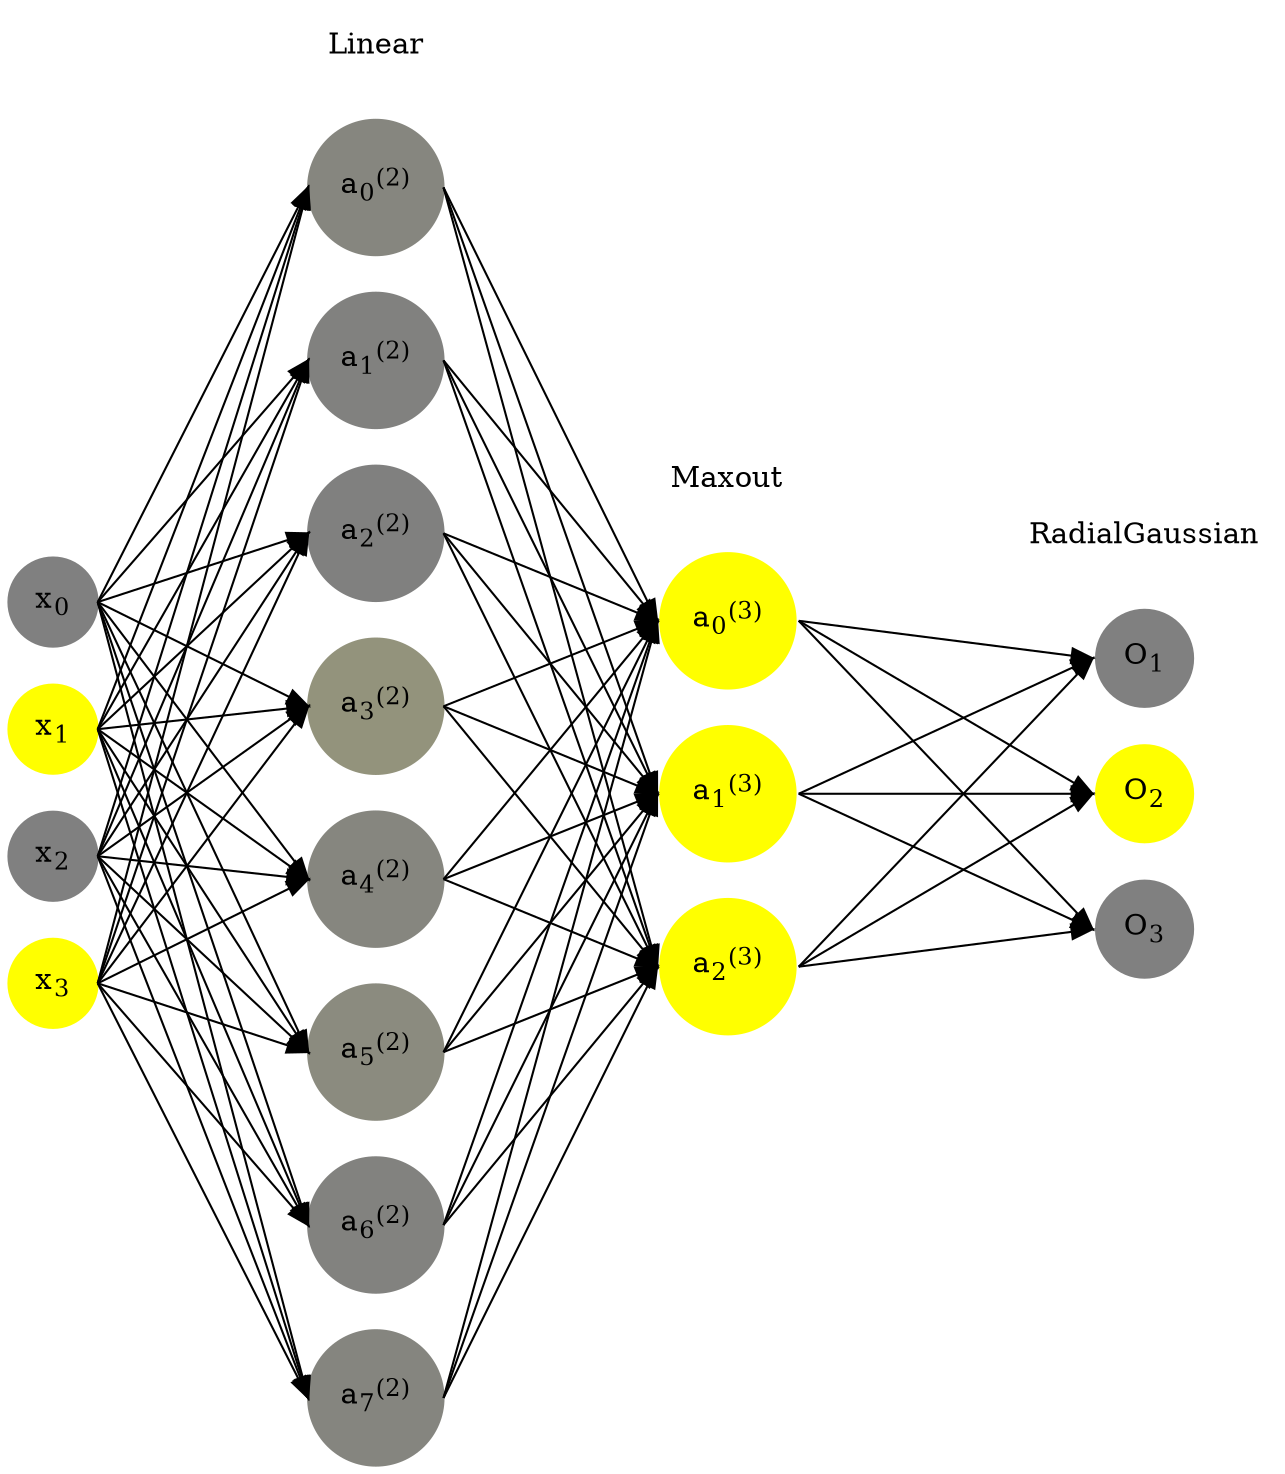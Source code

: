 digraph G {
	rankdir = LR;
	splines=false;
	edge[style=invis];
	ranksep= 1.4;
	{
	node [shape=circle, color="0.1667, 0.0, 0.5", style=filled, fillcolor="0.1667, 0.0, 0.5"];
	x0 [label=<x<sub>0</sub>>];
	}
	{
	node [shape=circle, color="0.1667, 1.0, 1.0", style=filled, fillcolor="0.1667, 1.0, 1.0"];
	x1 [label=<x<sub>1</sub>>];
	}
	{
	node [shape=circle, color="0.1667, 0.0, 0.5", style=filled, fillcolor="0.1667, 0.0, 0.5"];
	x2 [label=<x<sub>2</sub>>];
	}
	{
	node [shape=circle, color="0.1667, 1.0, 1.0", style=filled, fillcolor="0.1667, 1.0, 1.0"];
	x3 [label=<x<sub>3</sub>>];
	}
	{
	node [shape=circle, color="0.1667, 0.052021, 0.526011", style=filled, fillcolor="0.1667, 0.052021, 0.526011"];
	a02 [label=<a<sub>0</sub><sup>(2)</sup>>];
	}
	{
	node [shape=circle, color="0.1667, 0.011029, 0.505514", style=filled, fillcolor="0.1667, 0.011029, 0.505514"];
	a12 [label=<a<sub>1</sub><sup>(2)</sup>>];
	}
	{
	node [shape=circle, color="0.1667, 0.003462, 0.501731", style=filled, fillcolor="0.1667, 0.003462, 0.501731"];
	a22 [label=<a<sub>2</sub><sup>(2)</sup>>];
	}
	{
	node [shape=circle, color="0.1667, 0.155249, 0.577625", style=filled, fillcolor="0.1667, 0.155249, 0.577625"];
	a32 [label=<a<sub>3</sub><sup>(2)</sup>>];
	}
	{
	node [shape=circle, color="0.1667, 0.051118, 0.525559", style=filled, fillcolor="0.1667, 0.051118, 0.525559"];
	a42 [label=<a<sub>4</sub><sup>(2)</sup>>];
	}
	{
	node [shape=circle, color="0.1667, 0.086153, 0.543076", style=filled, fillcolor="0.1667, 0.086153, 0.543076"];
	a52 [label=<a<sub>5</sub><sup>(2)</sup>>];
	}
	{
	node [shape=circle, color="0.1667, 0.020739, 0.510369", style=filled, fillcolor="0.1667, 0.020739, 0.510369"];
	a62 [label=<a<sub>6</sub><sup>(2)</sup>>];
	}
	{
	node [shape=circle, color="0.1667, 0.046402, 0.523201", style=filled, fillcolor="0.1667, 0.046402, 0.523201"];
	a72 [label=<a<sub>7</sub><sup>(2)</sup>>];
	}
	{
	node [shape=circle, color="0.1667, 2.071143, 1.535572", style=filled, fillcolor="0.1667, 2.071143, 1.535572"];
	a03 [label=<a<sub>0</sub><sup>(3)</sup>>];
	}
	{
	node [shape=circle, color="0.1667, 2.071143, 1.535572", style=filled, fillcolor="0.1667, 2.071143, 1.535572"];
	a13 [label=<a<sub>1</sub><sup>(3)</sup>>];
	}
	{
	node [shape=circle, color="0.1667, 4.038511, 2.519255", style=filled, fillcolor="0.1667, 4.038511, 2.519255"];
	a23 [label=<a<sub>2</sub><sup>(3)</sup>>];
	}
	{
	node [shape=circle, color="0.1667, 0.0, 0.5", style=filled, fillcolor="0.1667, 0.0, 0.5"];
	O1 [label=<O<sub>1</sub>>];
	}
	{
	node [shape=circle, color="0.1667, 1.0, 1.0", style=filled, fillcolor="0.1667, 1.0, 1.0"];
	O2 [label=<O<sub>2</sub>>];
	}
	{
	node [shape=circle, color="0.1667, 0.0, 0.5", style=filled, fillcolor="0.1667, 0.0, 0.5"];
	O3 [label=<O<sub>3</sub>>];
	}
	{
	rank=same;
	x0->x1->x2->x3;
	}
	{
	rank=same;
	a02->a12->a22->a32->a42->a52->a62->a72;
	}
	{
	rank=same;
	a03->a13->a23;
	}
	{
	rank=same;
	O1->O2->O3;
	}
	l1 [shape=plaintext,label="Linear"];
	l1->a02;
	{rank=same; l1;a02};
	l2 [shape=plaintext,label="Maxout"];
	l2->a03;
	{rank=same; l2;a03};
	l3 [shape=plaintext,label="RadialGaussian"];
	l3->O1;
	{rank=same; l3;O1};
edge[style=solid, tailport=e, headport=w];
	{x0;x1;x2;x3} -> {a02;a12;a22;a32;a42;a52;a62;a72};
	{a02;a12;a22;a32;a42;a52;a62;a72} -> {a03;a13;a23};
	{a03;a13;a23} -> {O1,O2,O3};
}